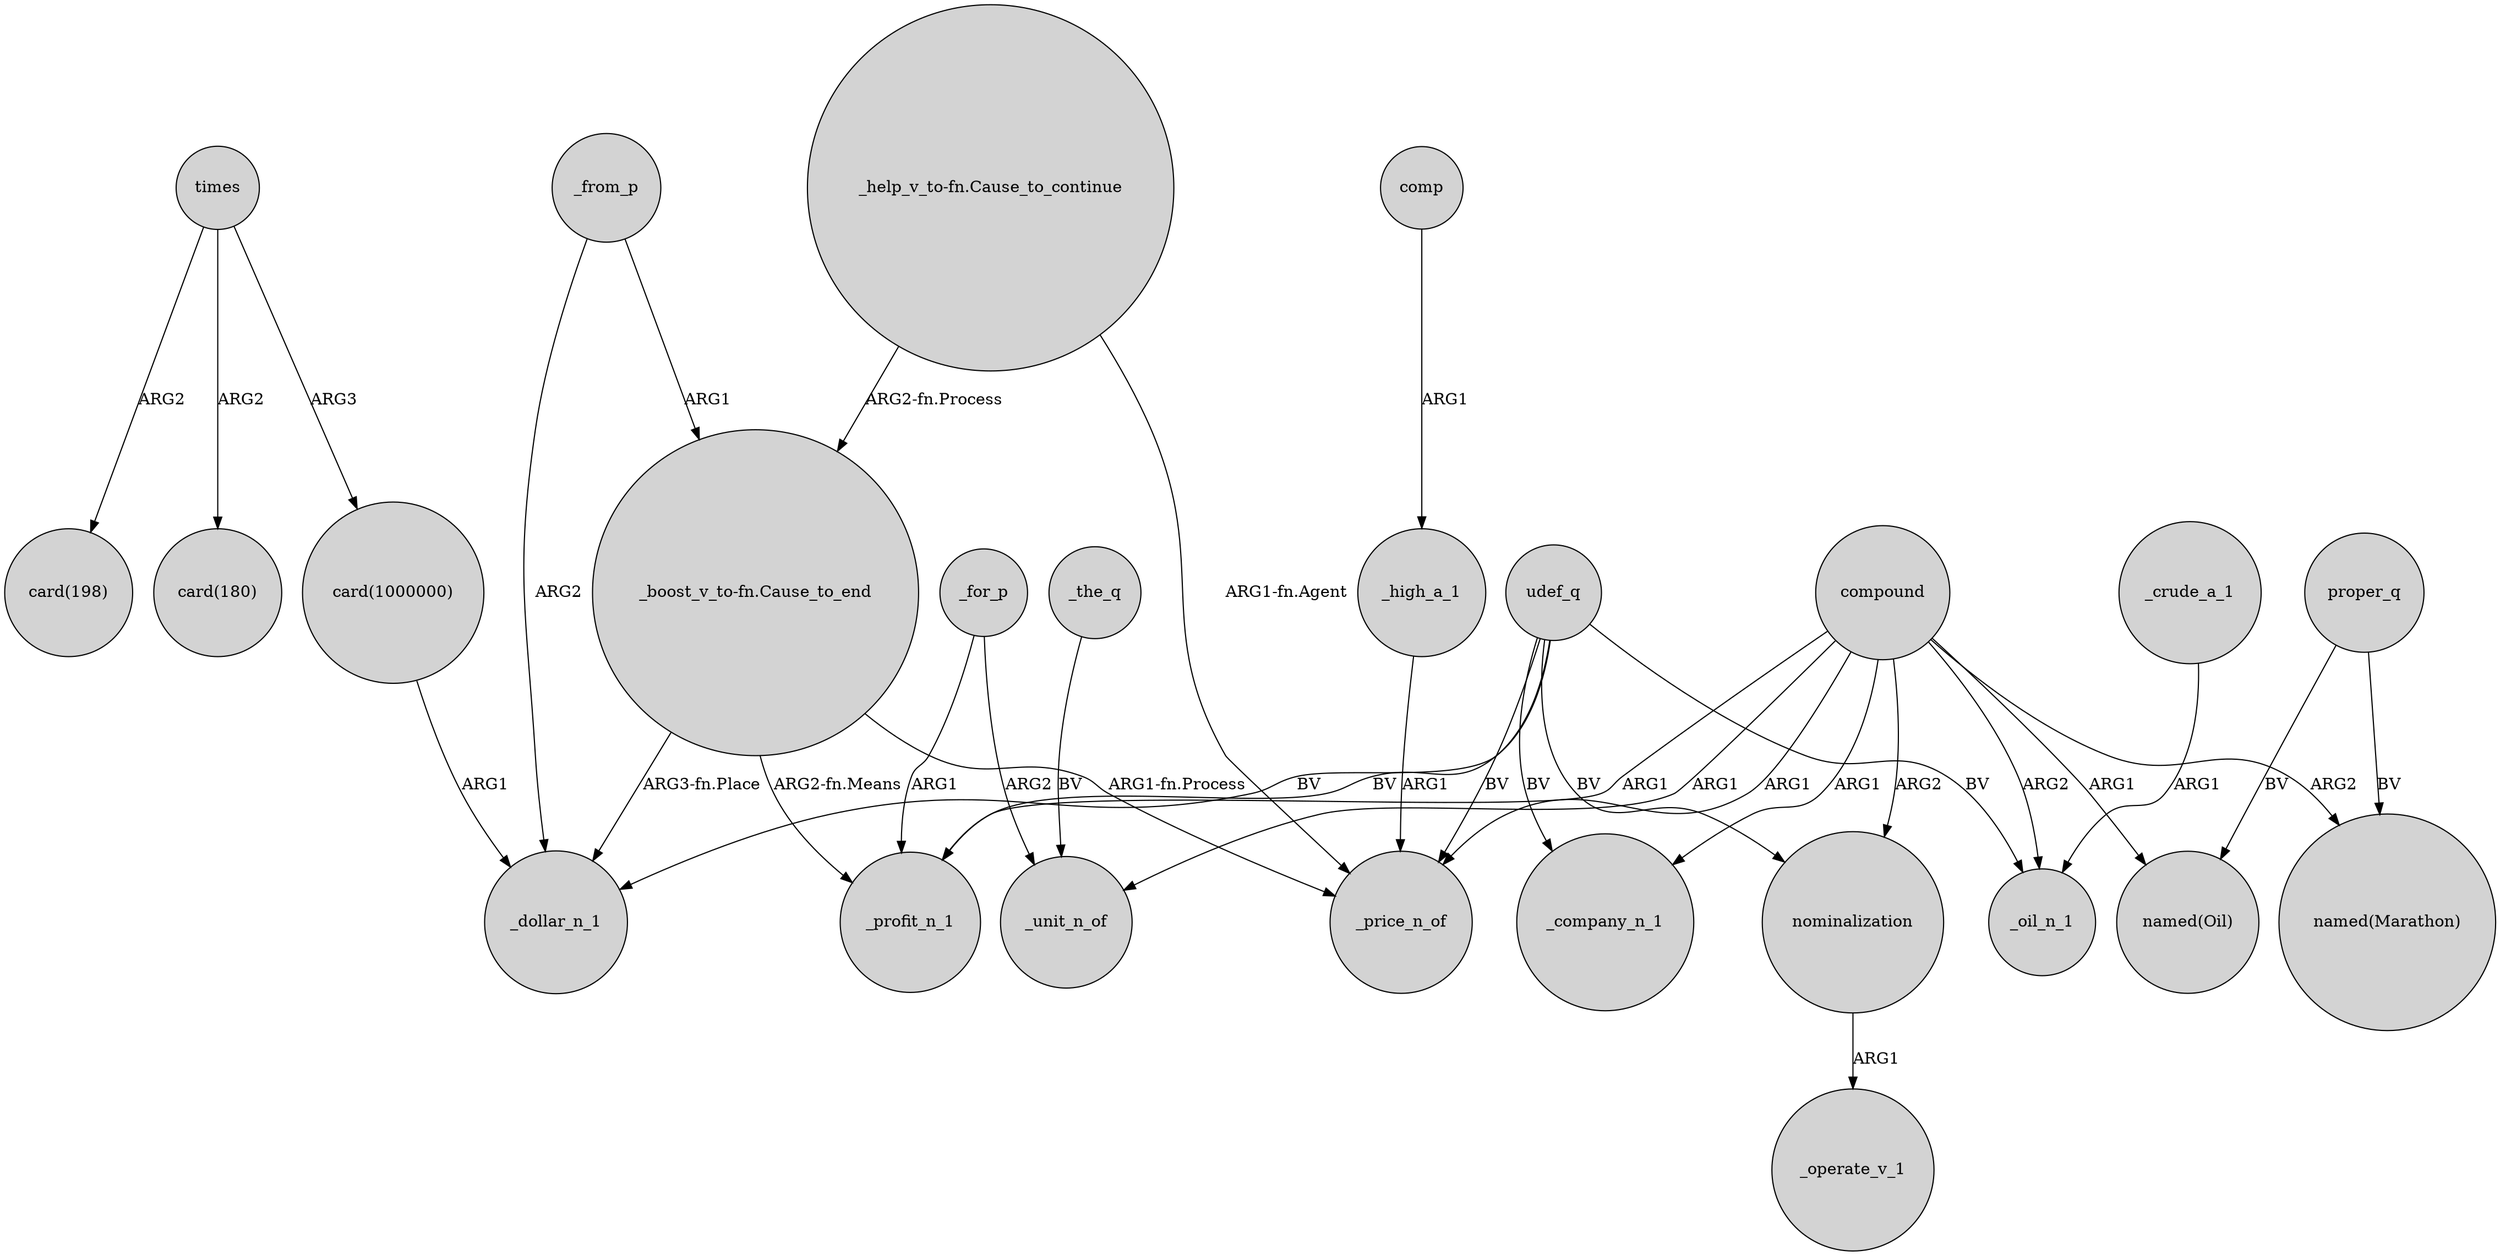 digraph {
	node [shape=circle style=filled]
	times -> "card(180)" [label=ARG2]
	"_boost_v_to-fn.Cause_to_end" -> _profit_n_1 [label="ARG2-fn.Means"]
	_for_p -> _profit_n_1 [label=ARG1]
	udef_q -> _company_n_1 [label=BV]
	udef_q -> _price_n_of [label=BV]
	udef_q -> _oil_n_1 [label=BV]
	udef_q -> nominalization [label=BV]
	nominalization -> _operate_v_1 [label=ARG1]
	times -> "card(1000000)" [label=ARG3]
	udef_q -> _profit_n_1 [label=BV]
	compound -> _company_n_1 [label=ARG1]
	"_help_v_to-fn.Cause_to_continue" -> "_boost_v_to-fn.Cause_to_end" [label="ARG2-fn.Process"]
	_high_a_1 -> _price_n_of [label=ARG1]
	compound -> nominalization [label=ARG2]
	proper_q -> "named(Marathon)" [label=BV]
	_for_p -> _unit_n_of [label=ARG2]
	comp -> _high_a_1 [label=ARG1]
	compound -> _profit_n_1 [label=ARG1]
	udef_q -> _dollar_n_1 [label=BV]
	"card(1000000)" -> _dollar_n_1 [label=ARG1]
	compound -> _oil_n_1 [label=ARG2]
	compound -> "named(Oil)" [label=ARG1]
	"_help_v_to-fn.Cause_to_continue" -> _price_n_of [label="ARG1-fn.Agent"]
	_from_p -> "_boost_v_to-fn.Cause_to_end" [label=ARG1]
	"_boost_v_to-fn.Cause_to_end" -> _dollar_n_1 [label="ARG3-fn.Place"]
	compound -> _unit_n_of [label=ARG1]
	times -> "card(198)" [label=ARG2]
	compound -> "named(Marathon)" [label=ARG2]
	_the_q -> _unit_n_of [label=BV]
	"_boost_v_to-fn.Cause_to_end" -> _price_n_of [label="ARG1-fn.Process"]
	proper_q -> "named(Oil)" [label=BV]
	compound -> _price_n_of [label=ARG1]
	_from_p -> _dollar_n_1 [label=ARG2]
	_crude_a_1 -> _oil_n_1 [label=ARG1]
}
